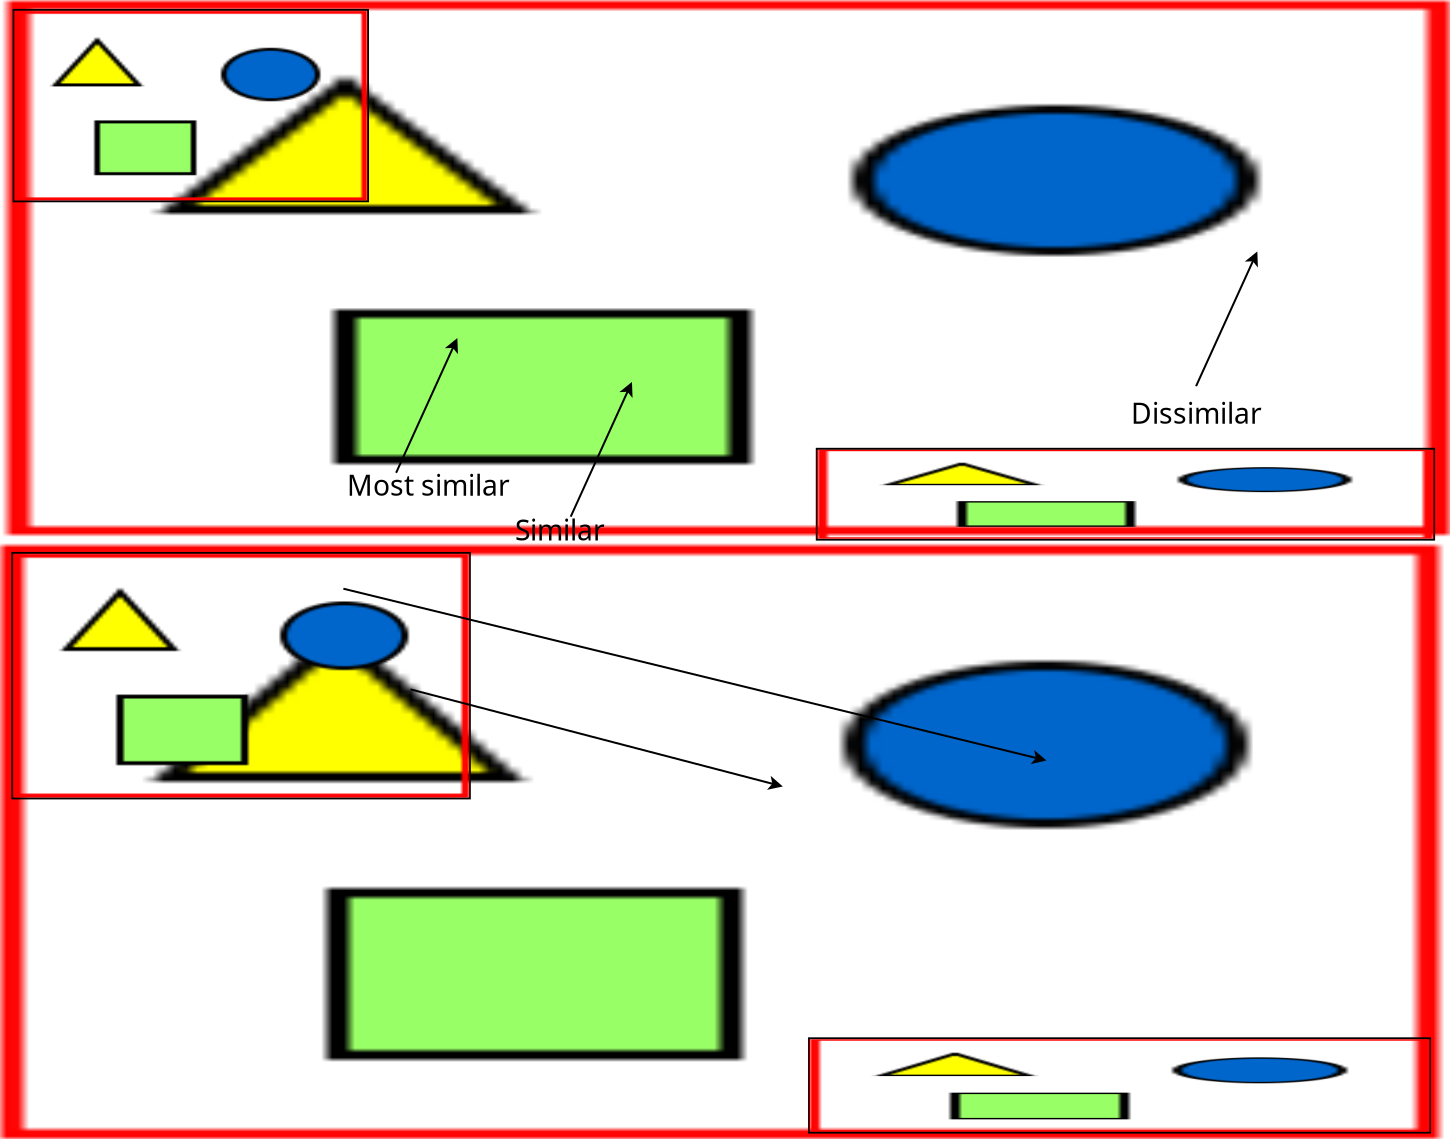 <?xml version="1.0" encoding="UTF-8"?>
<dia:diagram xmlns:dia="http://www.lysator.liu.se/~alla/dia/">
  <dia:layer name="Background" visible="true" active="true">
    <dia:object type="Standard - Image" version="0" id="O0">
      <dia:attribute name="obj_pos">
        <dia:point val="7.178,3.775"/>
      </dia:attribute>
      <dia:attribute name="obj_bb">
        <dia:rectangle val="7.128,3.725;79.331,30.515"/>
      </dia:attribute>
      <dia:attribute name="elem_corner">
        <dia:point val="7.178,3.775"/>
      </dia:attribute>
      <dia:attribute name="elem_width">
        <dia:real val="72.103"/>
      </dia:attribute>
      <dia:attribute name="elem_height">
        <dia:real val="26.69"/>
      </dia:attribute>
      <dia:attribute name="draw_border">
        <dia:boolean val="false"/>
      </dia:attribute>
      <dia:attribute name="keep_aspect">
        <dia:boolean val="true"/>
      </dia:attribute>
      <dia:attribute name="file">
        <dia:string>#/home/abon/Submission_Working/images/png/applications/plume_searchresult_hist1.png#</dia:string>
      </dia:attribute>
    </dia:object>
    <dia:object type="Standard - Image" version="0" id="O1">
      <dia:attribute name="obj_pos">
        <dia:point val="7.534,4.27"/>
      </dia:attribute>
      <dia:attribute name="obj_bb">
        <dia:rectangle val="7.484,4.22;25.205,13.79"/>
      </dia:attribute>
      <dia:attribute name="elem_corner">
        <dia:point val="7.534,4.27"/>
      </dia:attribute>
      <dia:attribute name="elem_width">
        <dia:real val="17.621"/>
      </dia:attribute>
      <dia:attribute name="elem_height">
        <dia:real val="9.469"/>
      </dia:attribute>
      <dia:attribute name="draw_border">
        <dia:boolean val="true"/>
      </dia:attribute>
      <dia:attribute name="keep_aspect">
        <dia:boolean val="true"/>
      </dia:attribute>
      <dia:attribute name="file">
        <dia:string>#/home/abon/Submission_Working/images/png/applications/hist1.png#</dia:string>
      </dia:attribute>
    </dia:object>
    <dia:object type="Standard - Image" version="0" id="O2">
      <dia:attribute name="obj_pos">
        <dia:point val="47.694,26.216"/>
      </dia:attribute>
      <dia:attribute name="obj_bb">
        <dia:rectangle val="47.645,26.166;78.51,30.706"/>
      </dia:attribute>
      <dia:attribute name="elem_corner">
        <dia:point val="47.694,26.216"/>
      </dia:attribute>
      <dia:attribute name="elem_width">
        <dia:real val="30.765"/>
      </dia:attribute>
      <dia:attribute name="elem_height">
        <dia:real val="4.44"/>
      </dia:attribute>
      <dia:attribute name="draw_border">
        <dia:boolean val="true"/>
      </dia:attribute>
      <dia:attribute name="keep_aspect">
        <dia:boolean val="true"/>
      </dia:attribute>
      <dia:attribute name="file">
        <dia:string>#/home/abon/Submission_Working/images/png/applications/plume_searchresult_hist1_tf.png#</dia:string>
      </dia:attribute>
    </dia:object>
    <dia:object type="Standard - Image" version="0" id="O3">
      <dia:attribute name="obj_pos">
        <dia:point val="6.854,30.989"/>
      </dia:attribute>
      <dia:attribute name="obj_bb">
        <dia:rectangle val="6.804,30.939;78.795,60.7"/>
      </dia:attribute>
      <dia:attribute name="elem_corner">
        <dia:point val="6.854,30.989"/>
      </dia:attribute>
      <dia:attribute name="elem_width">
        <dia:real val="71.891"/>
      </dia:attribute>
      <dia:attribute name="elem_height">
        <dia:real val="29.661"/>
      </dia:attribute>
      <dia:attribute name="draw_border">
        <dia:boolean val="false"/>
      </dia:attribute>
      <dia:attribute name="keep_aspect">
        <dia:boolean val="true"/>
      </dia:attribute>
      <dia:attribute name="file">
        <dia:string>#/home/abon/Submission_Working/images/png/applications/plume_searchresult_hist3.png#</dia:string>
      </dia:attribute>
    </dia:object>
    <dia:object type="Standard - Image" version="0" id="O4">
      <dia:attribute name="obj_pos">
        <dia:point val="7.47,31.422"/>
      </dia:attribute>
      <dia:attribute name="obj_bb">
        <dia:rectangle val="7.42,31.372;30.296,43.644"/>
      </dia:attribute>
      <dia:attribute name="elem_corner">
        <dia:point val="7.47,31.422"/>
      </dia:attribute>
      <dia:attribute name="elem_width">
        <dia:real val="22.775"/>
      </dia:attribute>
      <dia:attribute name="elem_height">
        <dia:real val="12.173"/>
      </dia:attribute>
      <dia:attribute name="draw_border">
        <dia:boolean val="true"/>
      </dia:attribute>
      <dia:attribute name="keep_aspect">
        <dia:boolean val="true"/>
      </dia:attribute>
      <dia:attribute name="file">
        <dia:string>#/home/abon/Submission_Working/images/png/applications/hist4.png#</dia:string>
      </dia:attribute>
    </dia:object>
    <dia:object type="Standard - Image" version="0" id="O5">
      <dia:attribute name="obj_pos">
        <dia:point val="47.305,55.691"/>
      </dia:attribute>
      <dia:attribute name="obj_bb">
        <dia:rectangle val="47.255,55.641;78.307,60.354"/>
      </dia:attribute>
      <dia:attribute name="elem_corner">
        <dia:point val="47.305,55.691"/>
      </dia:attribute>
      <dia:attribute name="elem_width">
        <dia:real val="30.952"/>
      </dia:attribute>
      <dia:attribute name="elem_height">
        <dia:real val="4.614"/>
      </dia:attribute>
      <dia:attribute name="draw_border">
        <dia:boolean val="true"/>
      </dia:attribute>
      <dia:attribute name="keep_aspect">
        <dia:boolean val="true"/>
      </dia:attribute>
      <dia:attribute name="file">
        <dia:string>#/home/abon/Submission_Working/images/png/applications/plume_searchresult_hist3_tf.png#</dia:string>
      </dia:attribute>
    </dia:object>
    <dia:object type="Standard - Text" version="1" id="O6">
      <dia:attribute name="obj_pos">
        <dia:point val="24.16,28.513"/>
      </dia:attribute>
      <dia:attribute name="obj_bb">
        <dia:rectangle val="24.16,27.203;32.707,28.848"/>
      </dia:attribute>
      <dia:attribute name="text">
        <dia:composite type="text">
          <dia:attribute name="string">
            <dia:string>#Most similar#</dia:string>
          </dia:attribute>
          <dia:attribute name="font">
            <dia:font family="sans" style="0" name="Helvetica"/>
          </dia:attribute>
          <dia:attribute name="height">
            <dia:real val="1.764"/>
          </dia:attribute>
          <dia:attribute name="pos">
            <dia:point val="24.16,28.513"/>
          </dia:attribute>
          <dia:attribute name="color">
            <dia:color val="#000000"/>
          </dia:attribute>
          <dia:attribute name="alignment">
            <dia:enum val="0"/>
          </dia:attribute>
        </dia:composite>
      </dia:attribute>
      <dia:attribute name="valign">
        <dia:enum val="3"/>
      </dia:attribute>
    </dia:object>
    <dia:object type="Standard - Line" version="0" id="O7">
      <dia:attribute name="obj_pos">
        <dia:point val="26.61,27.364"/>
      </dia:attribute>
      <dia:attribute name="obj_bb">
        <dia:rectangle val="26.543,20.525;29.763,27.43"/>
      </dia:attribute>
      <dia:attribute name="conn_endpoints">
        <dia:point val="26.61,27.364"/>
        <dia:point val="29.672,20.627"/>
      </dia:attribute>
      <dia:attribute name="numcp">
        <dia:int val="1"/>
      </dia:attribute>
      <dia:attribute name="end_arrow">
        <dia:enum val="22"/>
      </dia:attribute>
      <dia:attribute name="end_arrow_length">
        <dia:real val="0.5"/>
      </dia:attribute>
      <dia:attribute name="end_arrow_width">
        <dia:real val="0.5"/>
      </dia:attribute>
    </dia:object>
    <dia:object type="Standard - Text" version="1" id="O8">
      <dia:attribute name="obj_pos">
        <dia:point val="32.557,30.747"/>
      </dia:attribute>
      <dia:attribute name="obj_bb">
        <dia:rectangle val="32.557,29.437;37.45,31.082"/>
      </dia:attribute>
      <dia:attribute name="text">
        <dia:composite type="text">
          <dia:attribute name="string">
            <dia:string>#Similar#</dia:string>
          </dia:attribute>
          <dia:attribute name="font">
            <dia:font family="sans" style="0" name="Helvetica"/>
          </dia:attribute>
          <dia:attribute name="height">
            <dia:real val="1.764"/>
          </dia:attribute>
          <dia:attribute name="pos">
            <dia:point val="32.557,30.747"/>
          </dia:attribute>
          <dia:attribute name="color">
            <dia:color val="#000000"/>
          </dia:attribute>
          <dia:attribute name="alignment">
            <dia:enum val="0"/>
          </dia:attribute>
        </dia:composite>
      </dia:attribute>
      <dia:attribute name="valign">
        <dia:enum val="3"/>
      </dia:attribute>
    </dia:object>
    <dia:object type="Standard - Line" version="0" id="O9">
      <dia:attribute name="obj_pos">
        <dia:point val="35.34,29.558"/>
      </dia:attribute>
      <dia:attribute name="obj_bb">
        <dia:rectangle val="35.274,22.719;38.493,29.624"/>
      </dia:attribute>
      <dia:attribute name="conn_endpoints">
        <dia:point val="35.34,29.558"/>
        <dia:point val="38.402,22.821"/>
      </dia:attribute>
      <dia:attribute name="numcp">
        <dia:int val="1"/>
      </dia:attribute>
      <dia:attribute name="end_arrow">
        <dia:enum val="22"/>
      </dia:attribute>
      <dia:attribute name="end_arrow_length">
        <dia:real val="0.5"/>
      </dia:attribute>
      <dia:attribute name="end_arrow_width">
        <dia:real val="0.5"/>
      </dia:attribute>
    </dia:object>
    <dia:object type="Standard - Text" version="1" id="O10">
      <dia:attribute name="obj_pos">
        <dia:point val="63.357,24.915"/>
      </dia:attribute>
      <dia:attribute name="obj_bb">
        <dia:rectangle val="63.357,23.605;70.305,25.25"/>
      </dia:attribute>
      <dia:attribute name="text">
        <dia:composite type="text">
          <dia:attribute name="string">
            <dia:string>#Dissimilar#</dia:string>
          </dia:attribute>
          <dia:attribute name="font">
            <dia:font family="sans" style="0" name="Helvetica"/>
          </dia:attribute>
          <dia:attribute name="height">
            <dia:real val="1.764"/>
          </dia:attribute>
          <dia:attribute name="pos">
            <dia:point val="63.357,24.915"/>
          </dia:attribute>
          <dia:attribute name="color">
            <dia:color val="#000000"/>
          </dia:attribute>
          <dia:attribute name="alignment">
            <dia:enum val="0"/>
          </dia:attribute>
        </dia:composite>
      </dia:attribute>
      <dia:attribute name="valign">
        <dia:enum val="3"/>
      </dia:attribute>
    </dia:object>
    <dia:object type="Standard - Line" version="0" id="O11">
      <dia:attribute name="obj_pos">
        <dia:point val="66.608,23.033"/>
      </dia:attribute>
      <dia:attribute name="obj_bb">
        <dia:rectangle val="66.542,16.195;69.761,23.1"/>
      </dia:attribute>
      <dia:attribute name="conn_endpoints">
        <dia:point val="66.608,23.033"/>
        <dia:point val="69.67,16.296"/>
      </dia:attribute>
      <dia:attribute name="numcp">
        <dia:int val="1"/>
      </dia:attribute>
      <dia:attribute name="end_arrow">
        <dia:enum val="22"/>
      </dia:attribute>
      <dia:attribute name="end_arrow_length">
        <dia:real val="0.5"/>
      </dia:attribute>
      <dia:attribute name="end_arrow_width">
        <dia:real val="0.5"/>
      </dia:attribute>
    </dia:object>
    <dia:object type="Standard - Line" version="0" id="O12">
      <dia:attribute name="obj_pos">
        <dia:point val="27.33,38.194"/>
      </dia:attribute>
      <dia:attribute name="obj_bb">
        <dia:rectangle val="27.269,38.133;46.053,43.244"/>
      </dia:attribute>
      <dia:attribute name="conn_endpoints">
        <dia:point val="27.33,38.194"/>
        <dia:point val="45.945,43.049"/>
      </dia:attribute>
      <dia:attribute name="numcp">
        <dia:int val="1"/>
      </dia:attribute>
      <dia:attribute name="end_arrow">
        <dia:enum val="22"/>
      </dia:attribute>
      <dia:attribute name="end_arrow_length">
        <dia:real val="0.5"/>
      </dia:attribute>
      <dia:attribute name="end_arrow_width">
        <dia:real val="0.5"/>
      </dia:attribute>
    </dia:object>
    <dia:object type="Standard - Line" version="0" id="O13">
      <dia:attribute name="obj_pos">
        <dia:point val="23.973,33.161"/>
      </dia:attribute>
      <dia:attribute name="obj_bb">
        <dia:rectangle val="23.913,33.101;59.237,41.957"/>
      </dia:attribute>
      <dia:attribute name="conn_endpoints">
        <dia:point val="23.973,33.161"/>
        <dia:point val="59.128,41.75"/>
      </dia:attribute>
      <dia:attribute name="numcp">
        <dia:int val="1"/>
      </dia:attribute>
      <dia:attribute name="end_arrow">
        <dia:enum val="22"/>
      </dia:attribute>
      <dia:attribute name="end_arrow_length">
        <dia:real val="0.5"/>
      </dia:attribute>
      <dia:attribute name="end_arrow_width">
        <dia:real val="0.5"/>
      </dia:attribute>
    </dia:object>
  </dia:layer>
</dia:diagram>

